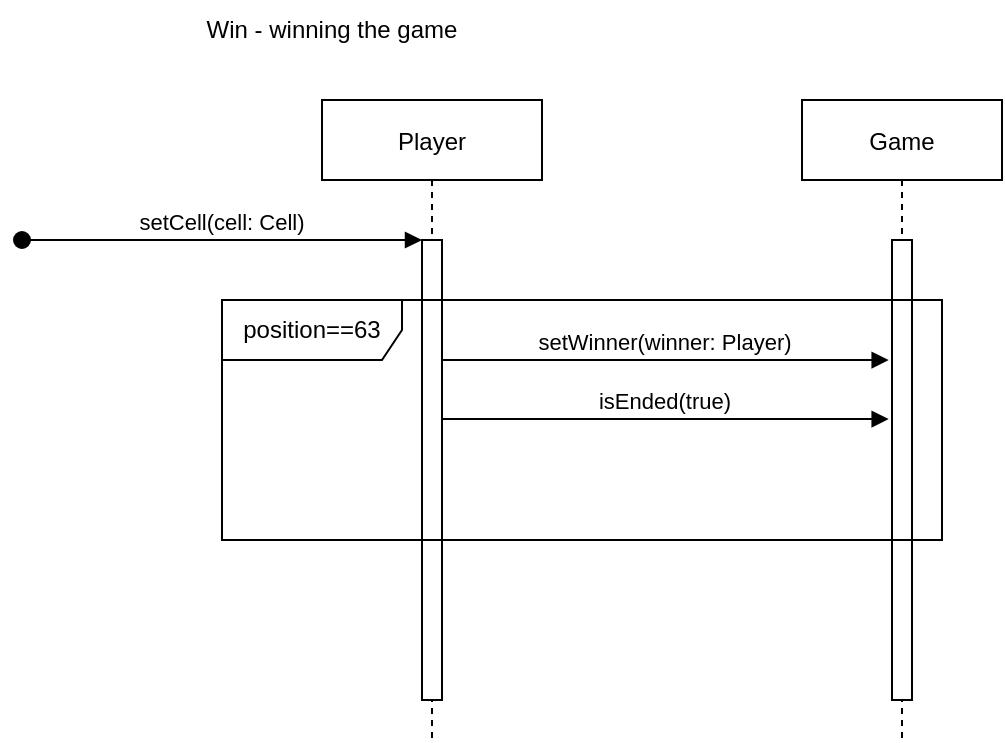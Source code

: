 <mxfile version="20.6.2" type="device"><diagram id="kgpKYQtTHZ0yAKxKKP6v" name="Page-1"><mxGraphModel dx="782" dy="478" grid="1" gridSize="10" guides="1" tooltips="1" connect="1" arrows="1" fold="1" page="1" pageScale="1" pageWidth="850" pageHeight="1100" math="0" shadow="0"><root><mxCell id="0"/><mxCell id="1" parent="0"/><mxCell id="3nuBFxr9cyL0pnOWT2aG-1" value="Player" style="shape=umlLifeline;perimeter=lifelinePerimeter;container=1;collapsible=0;recursiveResize=0;rounded=0;shadow=0;strokeWidth=1;" parent="1" vertex="1"><mxGeometry x="180" y="80" width="110" height="320" as="geometry"/></mxCell><mxCell id="3nuBFxr9cyL0pnOWT2aG-2" value="" style="points=[];perimeter=orthogonalPerimeter;rounded=0;shadow=0;strokeWidth=1;" parent="3nuBFxr9cyL0pnOWT2aG-1" vertex="1"><mxGeometry x="50" y="70" width="10" height="230" as="geometry"/></mxCell><mxCell id="3nuBFxr9cyL0pnOWT2aG-3" value="setCell(cell: Cell)" style="verticalAlign=bottom;startArrow=oval;endArrow=block;startSize=8;shadow=0;strokeWidth=1;" parent="3nuBFxr9cyL0pnOWT2aG-1" target="3nuBFxr9cyL0pnOWT2aG-2" edge="1"><mxGeometry relative="1" as="geometry"><mxPoint x="-150" y="70" as="sourcePoint"/></mxGeometry></mxCell><mxCell id="Vj5msamN81KdFjWrg25v-5" value="setWinner(winner: Player)" style="verticalAlign=bottom;endArrow=block;shadow=0;strokeWidth=1;entryX=-0.167;entryY=0.261;entryDx=0;entryDy=0;entryPerimeter=0;" parent="3nuBFxr9cyL0pnOWT2aG-1" target="3nuBFxr9cyL0pnOWT2aG-6" edge="1"><mxGeometry relative="1" as="geometry"><mxPoint x="60" y="130.0" as="sourcePoint"/><mxPoint x="258.5" y="130.0" as="targetPoint"/></mxGeometry></mxCell><mxCell id="Vj5msamN81KdFjWrg25v-6" value="" style="html=1;points=[];perimeter=orthogonalPerimeter;" parent="3nuBFxr9cyL0pnOWT2aG-1" vertex="1"><mxGeometry x="285" y="160" width="10" height="40" as="geometry"/></mxCell><mxCell id="3nuBFxr9cyL0pnOWT2aG-5" value="Game" style="shape=umlLifeline;perimeter=lifelinePerimeter;container=1;collapsible=0;recursiveResize=0;rounded=0;shadow=0;strokeWidth=1;" parent="1" vertex="1"><mxGeometry x="420" y="80" width="100" height="320" as="geometry"/></mxCell><mxCell id="3nuBFxr9cyL0pnOWT2aG-6" value="" style="points=[];perimeter=orthogonalPerimeter;rounded=0;shadow=0;strokeWidth=1;" parent="3nuBFxr9cyL0pnOWT2aG-5" vertex="1"><mxGeometry x="45" y="70" width="10" height="230" as="geometry"/></mxCell><mxCell id="Vj5msamN81KdFjWrg25v-1" value="Win - winning the game" style="text;html=1;strokeColor=none;fillColor=none;align=center;verticalAlign=middle;whiteSpace=wrap;rounded=0;" parent="1" vertex="1"><mxGeometry x="120" y="30" width="130" height="30" as="geometry"/></mxCell><mxCell id="Vj5msamN81KdFjWrg25v-14" value="position==63" style="shape=umlFrame;whiteSpace=wrap;html=1;width=90;height=30;" parent="1" vertex="1"><mxGeometry x="130" y="180" width="360" height="120" as="geometry"/></mxCell><mxCell id="bqqoj5K0v3UqiNCUk_MA-1" value="isEnded(true)" style="verticalAlign=bottom;endArrow=block;shadow=0;strokeWidth=1;entryX=-0.167;entryY=0.261;entryDx=0;entryDy=0;entryPerimeter=0;" edge="1" parent="1"><mxGeometry relative="1" as="geometry"><mxPoint x="240" y="239.5" as="sourcePoint"/><mxPoint x="463.33" y="239.53" as="targetPoint"/></mxGeometry></mxCell></root></mxGraphModel></diagram></mxfile>